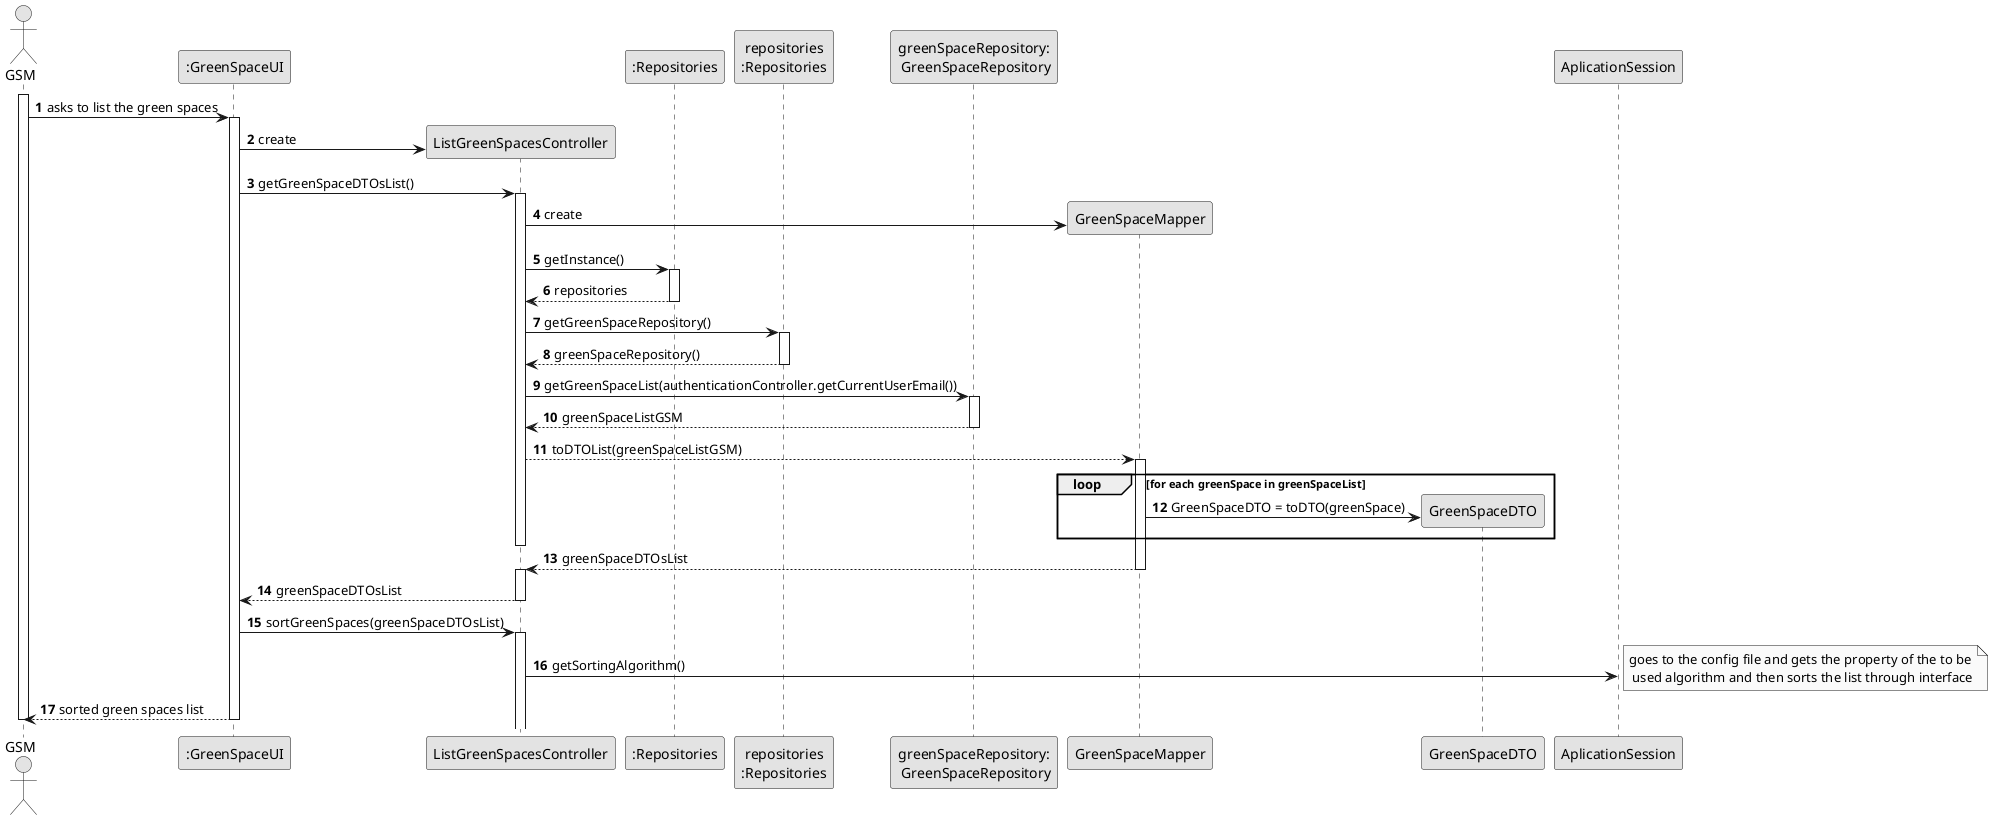 @startuml
skinparam monochrome true
skinparam packageStyle rectangle
skinparam shadowing false

autonumber

'hide footbox
actor "GSM" as ADM
participant ":GreenSpaceUI" as UI
participant "ListGreenSpacesController" as CTRL
participant ":Repositories" as RepositorySingleton
participant "repositories\n:Repositories" as PLAT
participant "greenSpaceRepository:\n GreenSpaceRepository" as Repo
participant "GreenSpaceMapper"
participant "GreenSpaceDTO" as GreenSpaceDTO

activate ADM

        ADM -> UI : asks to list the green spaces

        activate UI
            UI -> CTRL** : create

            UI -> CTRL : getGreenSpaceDTOsList()
            activate CTRL

            CTRL->  "GreenSpaceMapper"**: create

                CTRL -> RepositorySingleton : getInstance()
                activate RepositorySingleton

                    RepositorySingleton --> CTRL: repositories
                deactivate RepositorySingleton

                CTRL -> PLAT : getGreenSpaceRepository()
                activate PLAT

                    PLAT --> CTRL: greenSpaceRepository()
                deactivate PLAT

                CTRL -> Repo : getGreenSpaceList(authenticationController.getCurrentUserEmail())
                activate Repo


                    Repo --> CTRL : greenSpaceListGSM
                deactivate Repo

                CTRL --> "GreenSpaceMapper" : toDTOList(greenSpaceListGSM)
                activate "GreenSpaceMapper"

                 loop for each greenSpace in greenSpaceList

                                 "GreenSpaceMapper" -> "GreenSpaceDTO"** : GreenSpaceDTO = toDTO(greenSpace)


                                  end
            deactivate CTRL

            "GreenSpaceMapper"--> CTRL: greenSpaceDTOsList
            deactivate "GreenSpaceMapper"
            activate CTRL

            CTRL-->     UI: greenSpaceDTOsList
            deactivate CTRL

            UI-> CTRL: sortGreenSpaces(greenSpaceDTOsList)
            activate CTRL

            CTRL-> AplicationSession: getSortingAlgorithm()
                        note right: goes to the config file and gets the property of the to be\n used algorithm and then sorts the list through interface


            UI--> ADM: sorted green spaces list
        deactivate UI


deactivate ADM

@enduml